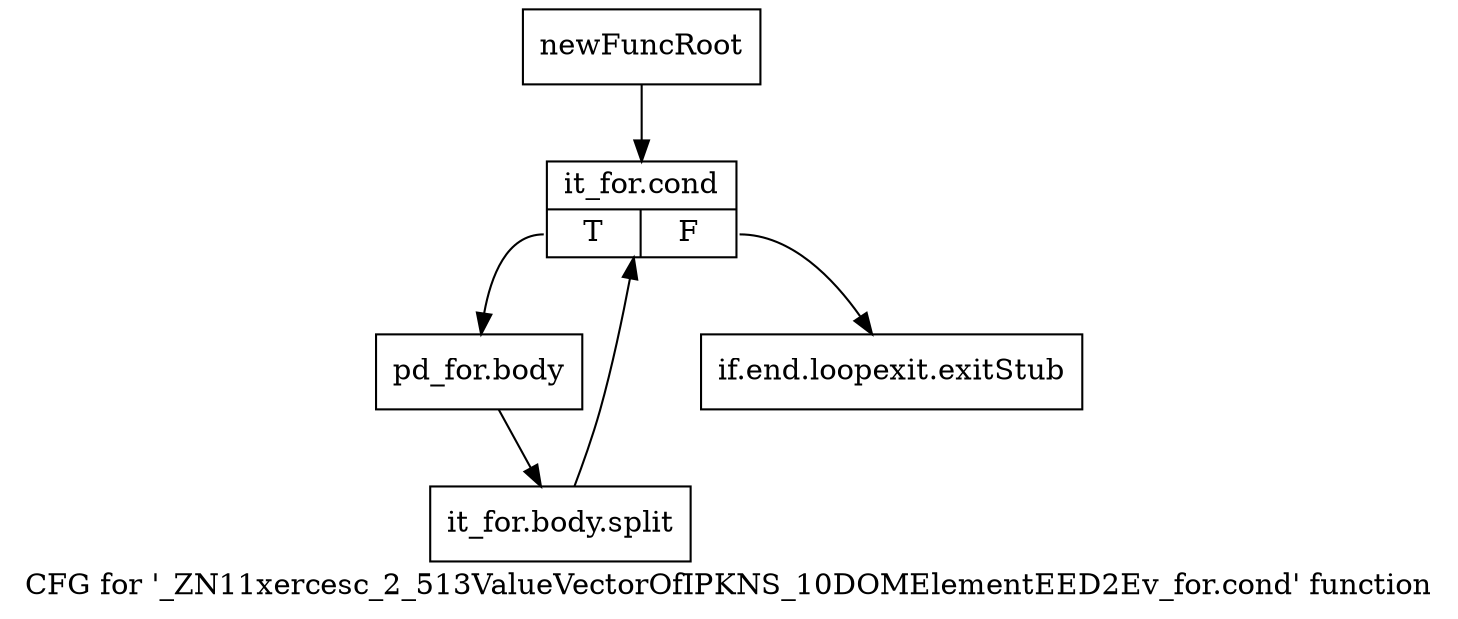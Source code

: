 digraph "CFG for '_ZN11xercesc_2_513ValueVectorOfIPKNS_10DOMElementEED2Ev_for.cond' function" {
	label="CFG for '_ZN11xercesc_2_513ValueVectorOfIPKNS_10DOMElementEED2Ev_for.cond' function";

	Node0x99ded50 [shape=record,label="{newFuncRoot}"];
	Node0x99ded50 -> Node0x99dedf0;
	Node0x99deda0 [shape=record,label="{if.end.loopexit.exitStub}"];
	Node0x99dedf0 [shape=record,label="{it_for.cond|{<s0>T|<s1>F}}"];
	Node0x99dedf0:s0 -> Node0x99dee40;
	Node0x99dedf0:s1 -> Node0x99deda0;
	Node0x99dee40 [shape=record,label="{pd_for.body}"];
	Node0x99dee40 -> Node0xce30bc0;
	Node0xce30bc0 [shape=record,label="{it_for.body.split}"];
	Node0xce30bc0 -> Node0x99dedf0;
}
